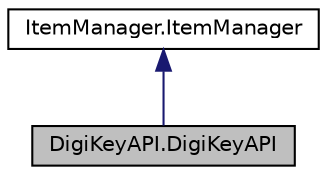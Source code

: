 digraph "DigiKeyAPI.DigiKeyAPI"
{
 // LATEX_PDF_SIZE
  edge [fontname="Helvetica",fontsize="10",labelfontname="Helvetica",labelfontsize="10"];
  node [fontname="Helvetica",fontsize="10",shape=record];
  Node1 [label="DigiKeyAPI.DigiKeyAPI",height=0.2,width=0.4,color="black", fillcolor="grey75", style="filled", fontcolor="black",tooltip=" "];
  Node2 -> Node1 [dir="back",color="midnightblue",fontsize="10",style="solid"];
  Node2 [label="ItemManager.ItemManager",height=0.2,width=0.4,color="black", fillcolor="white", style="filled",URL="$class_item_manager_1_1_item_manager.html",tooltip="Constructor."];
}
